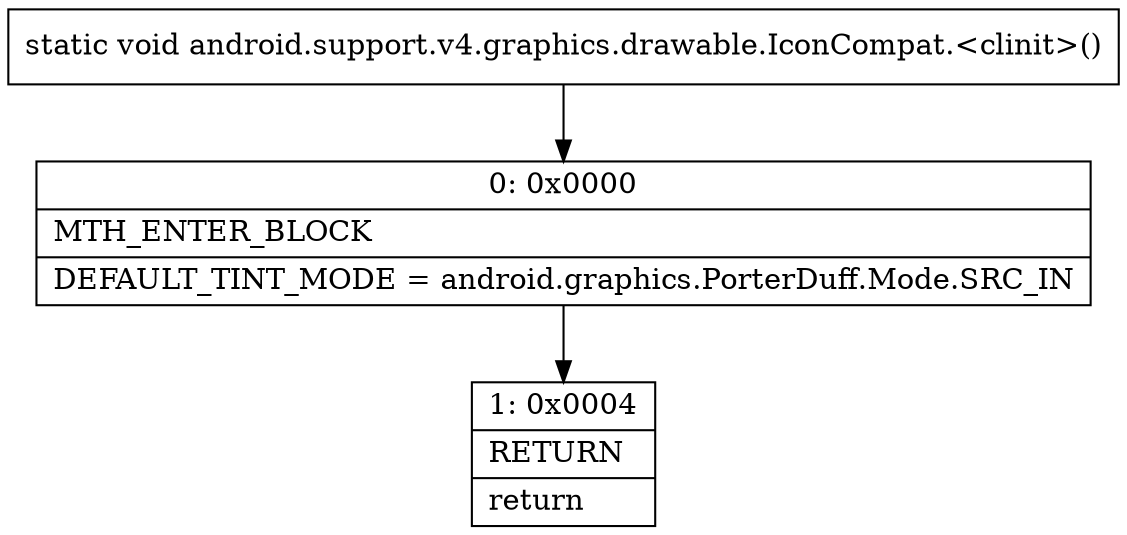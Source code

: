 digraph "CFG forandroid.support.v4.graphics.drawable.IconCompat.\<clinit\>()V" {
Node_0 [shape=record,label="{0\:\ 0x0000|MTH_ENTER_BLOCK\l|DEFAULT_TINT_MODE = android.graphics.PorterDuff.Mode.SRC_IN\l}"];
Node_1 [shape=record,label="{1\:\ 0x0004|RETURN\l|return\l}"];
MethodNode[shape=record,label="{static void android.support.v4.graphics.drawable.IconCompat.\<clinit\>() }"];
MethodNode -> Node_0;
Node_0 -> Node_1;
}

